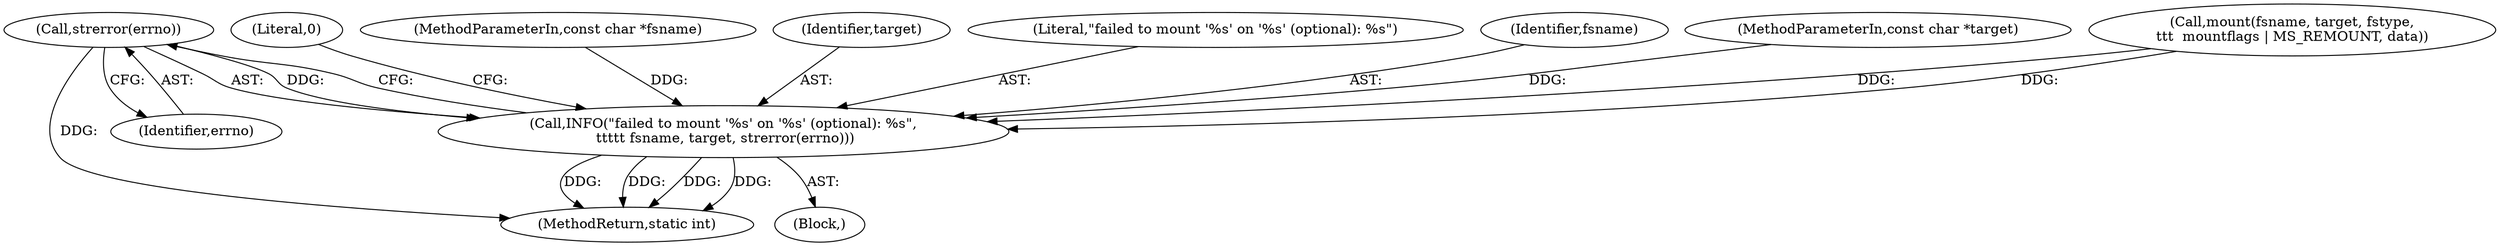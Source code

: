 digraph "0_lxc_592fd47a6245508b79fe6ac819fe6d3b2c1289be_5@API" {
"1000265" [label="(Call,strerror(errno))"];
"1000261" [label="(Call,INFO(\"failed to mount '%s' on '%s' (optional): %s\",\n \t\t\t\t\t fsname, target, strerror(errno)))"];
"1000268" [label="(Literal,0)"];
"1000102" [label="(MethodParameterIn,const char *fsname)"];
"1000260" [label="(Block,)"];
"1000261" [label="(Call,INFO(\"failed to mount '%s' on '%s' (optional): %s\",\n \t\t\t\t\t fsname, target, strerror(errno)))"];
"1000266" [label="(Identifier,errno)"];
"1000264" [label="(Identifier,target)"];
"1000262" [label="(Literal,\"failed to mount '%s' on '%s' (optional): %s\")"];
"1000263" [label="(Identifier,fsname)"];
"1000103" [label="(MethodParameterIn,const char *target)"];
"1000265" [label="(Call,strerror(errno))"];
"1000249" [label="(Call,mount(fsname, target, fstype,\n\t\t\t  mountflags | MS_REMOUNT, data))"];
"1000286" [label="(MethodReturn,static int)"];
"1000265" -> "1000261"  [label="AST: "];
"1000265" -> "1000266"  [label="CFG: "];
"1000266" -> "1000265"  [label="AST: "];
"1000261" -> "1000265"  [label="CFG: "];
"1000265" -> "1000286"  [label="DDG: "];
"1000265" -> "1000261"  [label="DDG: "];
"1000261" -> "1000260"  [label="AST: "];
"1000262" -> "1000261"  [label="AST: "];
"1000263" -> "1000261"  [label="AST: "];
"1000264" -> "1000261"  [label="AST: "];
"1000268" -> "1000261"  [label="CFG: "];
"1000261" -> "1000286"  [label="DDG: "];
"1000261" -> "1000286"  [label="DDG: "];
"1000261" -> "1000286"  [label="DDG: "];
"1000261" -> "1000286"  [label="DDG: "];
"1000249" -> "1000261"  [label="DDG: "];
"1000249" -> "1000261"  [label="DDG: "];
"1000102" -> "1000261"  [label="DDG: "];
"1000103" -> "1000261"  [label="DDG: "];
}

